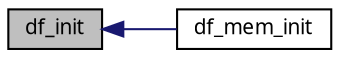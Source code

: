 digraph G
{
  edge [fontname="FreeSans.ttf",fontsize=10,labelfontname="FreeSans.ttf",labelfontsize=10];
  node [fontname="FreeSans.ttf",fontsize=10,shape=record];
  rankdir=LR;
  Node1 [label="df_init",height=0.2,width=0.4,color="black", fillcolor="grey75", style="filled" fontcolor="black"];
  Node1 -> Node2 [dir=back,color="midnightblue",fontsize=10,style="solid",fontname="FreeSans.ttf"];
  Node2 [label="df_mem_init",height=0.2,width=0.4,color="black", fillcolor="white", style="filled",URL="$a00048.html#904988fe40f0fc0d9ccf9b4041e5133e",tooltip="This function initializes the hw/sw ressources required to drive the DF."];
}

